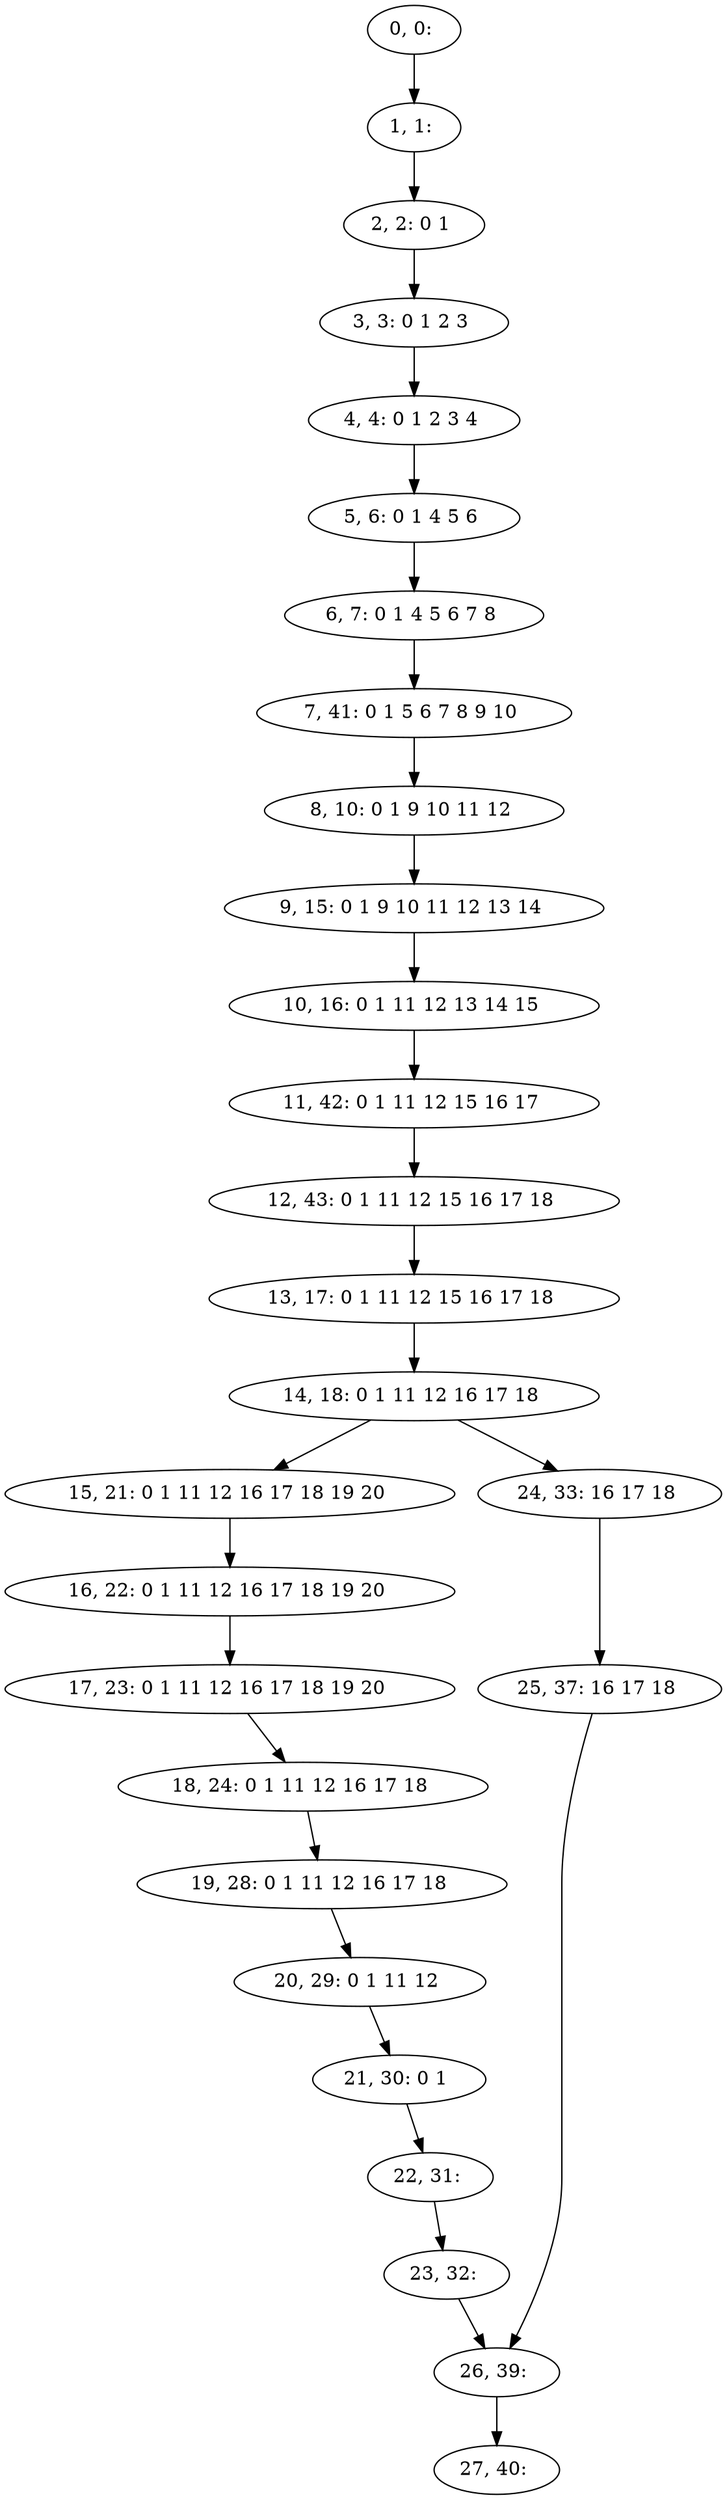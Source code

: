 digraph G {
0[label="0, 0: "];
1[label="1, 1: "];
2[label="2, 2: 0 1 "];
3[label="3, 3: 0 1 2 3 "];
4[label="4, 4: 0 1 2 3 4 "];
5[label="5, 6: 0 1 4 5 6 "];
6[label="6, 7: 0 1 4 5 6 7 8 "];
7[label="7, 41: 0 1 5 6 7 8 9 10 "];
8[label="8, 10: 0 1 9 10 11 12 "];
9[label="9, 15: 0 1 9 10 11 12 13 14 "];
10[label="10, 16: 0 1 11 12 13 14 15 "];
11[label="11, 42: 0 1 11 12 15 16 17 "];
12[label="12, 43: 0 1 11 12 15 16 17 18 "];
13[label="13, 17: 0 1 11 12 15 16 17 18 "];
14[label="14, 18: 0 1 11 12 16 17 18 "];
15[label="15, 21: 0 1 11 12 16 17 18 19 20 "];
16[label="16, 22: 0 1 11 12 16 17 18 19 20 "];
17[label="17, 23: 0 1 11 12 16 17 18 19 20 "];
18[label="18, 24: 0 1 11 12 16 17 18 "];
19[label="19, 28: 0 1 11 12 16 17 18 "];
20[label="20, 29: 0 1 11 12 "];
21[label="21, 30: 0 1 "];
22[label="22, 31: "];
23[label="23, 32: "];
24[label="24, 33: 16 17 18 "];
25[label="25, 37: 16 17 18 "];
26[label="26, 39: "];
27[label="27, 40: "];
0->1 ;
1->2 ;
2->3 ;
3->4 ;
4->5 ;
5->6 ;
6->7 ;
7->8 ;
8->9 ;
9->10 ;
10->11 ;
11->12 ;
12->13 ;
13->14 ;
14->15 ;
14->24 ;
15->16 ;
16->17 ;
17->18 ;
18->19 ;
19->20 ;
20->21 ;
21->22 ;
22->23 ;
23->26 ;
24->25 ;
25->26 ;
26->27 ;
}
